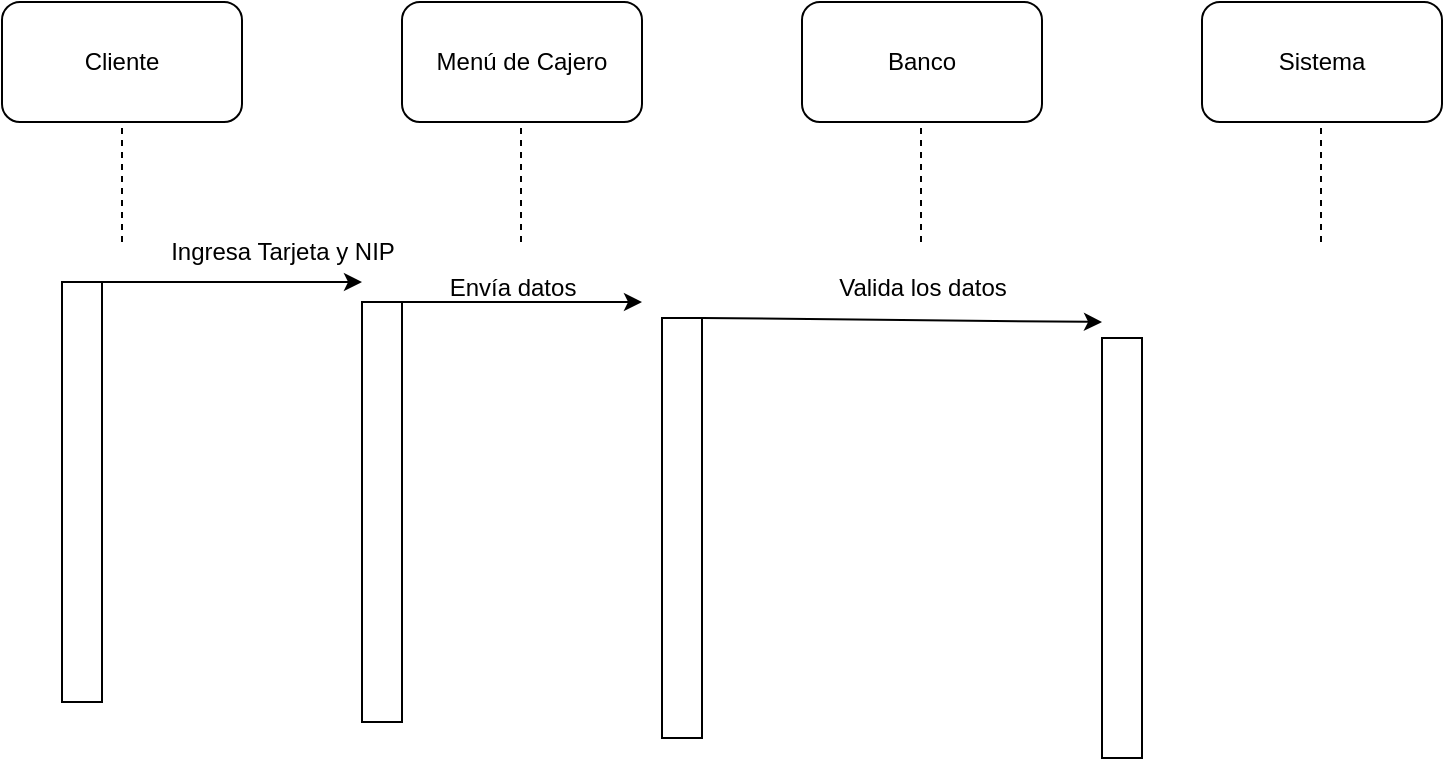<mxfile version="26.0.15">
  <diagram name="Página-1" id="4gXeBLV0kcNyFSFG2EZf">
    <mxGraphModel dx="2261" dy="780" grid="1" gridSize="10" guides="1" tooltips="1" connect="1" arrows="1" fold="1" page="1" pageScale="1" pageWidth="827" pageHeight="1169" math="0" shadow="0">
      <root>
        <mxCell id="0" />
        <mxCell id="1" parent="0" />
        <mxCell id="Z1vd-Ul70LxLhCUbHTAl-1" value="&lt;font style=&quot;vertical-align: inherit;&quot;&gt;&lt;font style=&quot;vertical-align: inherit;&quot;&gt;&lt;font style=&quot;vertical-align: inherit;&quot;&gt;&lt;font style=&quot;vertical-align: inherit;&quot;&gt;Cliente&lt;/font&gt;&lt;/font&gt;&lt;/font&gt;&lt;/font&gt;" style="rounded=1;whiteSpace=wrap;html=1;" vertex="1" parent="1">
          <mxGeometry x="-260" y="30" width="120" height="60" as="geometry" />
        </mxCell>
        <mxCell id="Z1vd-Ul70LxLhCUbHTAl-2" value="&lt;font style=&quot;vertical-align: inherit;&quot;&gt;&lt;font style=&quot;vertical-align: inherit;&quot;&gt;Menú de Cajero&lt;/font&gt;&lt;/font&gt;" style="rounded=1;whiteSpace=wrap;html=1;" vertex="1" parent="1">
          <mxGeometry x="-60" y="30" width="120" height="60" as="geometry" />
        </mxCell>
        <mxCell id="Z1vd-Ul70LxLhCUbHTAl-3" value="&lt;font style=&quot;vertical-align: inherit;&quot;&gt;&lt;font style=&quot;vertical-align: inherit;&quot;&gt;Banco&lt;/font&gt;&lt;/font&gt;" style="rounded=1;whiteSpace=wrap;html=1;" vertex="1" parent="1">
          <mxGeometry x="140" y="30" width="120" height="60" as="geometry" />
        </mxCell>
        <mxCell id="Z1vd-Ul70LxLhCUbHTAl-4" value="&lt;font style=&quot;vertical-align: inherit;&quot;&gt;&lt;font style=&quot;vertical-align: inherit;&quot;&gt;Sistema&lt;/font&gt;&lt;/font&gt;" style="rounded=1;whiteSpace=wrap;html=1;" vertex="1" parent="1">
          <mxGeometry x="340" y="30" width="120" height="60" as="geometry" />
        </mxCell>
        <mxCell id="Z1vd-Ul70LxLhCUbHTAl-6" value="" style="endArrow=none;dashed=1;html=1;rounded=0;entryX=0.5;entryY=1;entryDx=0;entryDy=0;" edge="1" parent="1" target="Z1vd-Ul70LxLhCUbHTAl-1">
          <mxGeometry width="50" height="50" relative="1" as="geometry">
            <mxPoint x="-200" y="150" as="sourcePoint" />
            <mxPoint x="-220" y="110" as="targetPoint" />
          </mxGeometry>
        </mxCell>
        <mxCell id="Z1vd-Ul70LxLhCUbHTAl-7" value="" style="endArrow=none;dashed=1;html=1;rounded=0;entryX=0.5;entryY=1;entryDx=0;entryDy=0;" edge="1" parent="1">
          <mxGeometry width="50" height="50" relative="1" as="geometry">
            <mxPoint x="-0.5" y="150" as="sourcePoint" />
            <mxPoint x="-0.5" y="90" as="targetPoint" />
            <Array as="points">
              <mxPoint x="-0.5" y="120" />
            </Array>
          </mxGeometry>
        </mxCell>
        <mxCell id="Z1vd-Ul70LxLhCUbHTAl-8" value="" style="endArrow=none;dashed=1;html=1;rounded=0;entryX=0.5;entryY=1;entryDx=0;entryDy=0;" edge="1" parent="1">
          <mxGeometry width="50" height="50" relative="1" as="geometry">
            <mxPoint x="199.5" y="150" as="sourcePoint" />
            <mxPoint x="199.5" y="90" as="targetPoint" />
          </mxGeometry>
        </mxCell>
        <mxCell id="Z1vd-Ul70LxLhCUbHTAl-9" value="" style="endArrow=none;dashed=1;html=1;rounded=0;entryX=0.5;entryY=1;entryDx=0;entryDy=0;" edge="1" parent="1">
          <mxGeometry width="50" height="50" relative="1" as="geometry">
            <mxPoint x="399.5" y="150" as="sourcePoint" />
            <mxPoint x="399.5" y="90" as="targetPoint" />
          </mxGeometry>
        </mxCell>
        <mxCell id="Z1vd-Ul70LxLhCUbHTAl-10" value="" style="rounded=0;whiteSpace=wrap;html=1;" vertex="1" parent="1">
          <mxGeometry x="-230" y="170" width="20" height="210" as="geometry" />
        </mxCell>
        <mxCell id="Z1vd-Ul70LxLhCUbHTAl-12" value="" style="endArrow=classic;html=1;rounded=0;exitX=1;exitY=0;exitDx=0;exitDy=0;" edge="1" parent="1" source="Z1vd-Ul70LxLhCUbHTAl-10">
          <mxGeometry width="50" height="50" relative="1" as="geometry">
            <mxPoint x="-210" y="170" as="sourcePoint" />
            <mxPoint x="-80" y="170" as="targetPoint" />
          </mxGeometry>
        </mxCell>
        <mxCell id="Z1vd-Ul70LxLhCUbHTAl-13" value="&lt;font style=&quot;vertical-align: inherit;&quot;&gt;&lt;font style=&quot;vertical-align: inherit;&quot;&gt;Ingresa Tarjeta y NIP&lt;/font&gt;&lt;/font&gt;" style="text;html=1;align=center;verticalAlign=middle;resizable=0;points=[];autosize=1;strokeColor=none;fillColor=none;" vertex="1" parent="1">
          <mxGeometry x="-190" y="140" width="140" height="30" as="geometry" />
        </mxCell>
        <mxCell id="Z1vd-Ul70LxLhCUbHTAl-16" value="" style="rounded=0;whiteSpace=wrap;html=1;" vertex="1" parent="1">
          <mxGeometry x="-80" y="180" width="20" height="210" as="geometry" />
        </mxCell>
        <mxCell id="Z1vd-Ul70LxLhCUbHTAl-19" value="" style="endArrow=classic;html=1;rounded=0;exitX=1;exitY=0;exitDx=0;exitDy=0;" edge="1" parent="1" source="Z1vd-Ul70LxLhCUbHTAl-16">
          <mxGeometry width="50" height="50" relative="1" as="geometry">
            <mxPoint x="-40" y="190" as="sourcePoint" />
            <mxPoint x="60" y="180" as="targetPoint" />
          </mxGeometry>
        </mxCell>
        <mxCell id="Z1vd-Ul70LxLhCUbHTAl-20" value="&lt;font style=&quot;vertical-align: inherit;&quot;&gt;&lt;font style=&quot;vertical-align: inherit;&quot;&gt;Envía datos&lt;/font&gt;&lt;/font&gt;" style="text;html=1;align=center;verticalAlign=middle;resizable=0;points=[];autosize=1;strokeColor=none;fillColor=none;" vertex="1" parent="1">
          <mxGeometry x="-50" y="158" width="90" height="30" as="geometry" />
        </mxCell>
        <mxCell id="Z1vd-Ul70LxLhCUbHTAl-21" value="" style="rounded=0;whiteSpace=wrap;html=1;" vertex="1" parent="1">
          <mxGeometry x="70" y="188" width="20" height="210" as="geometry" />
        </mxCell>
        <mxCell id="Z1vd-Ul70LxLhCUbHTAl-22" value="" style="endArrow=classic;html=1;rounded=0;exitX=1;exitY=0;exitDx=0;exitDy=0;" edge="1" parent="1" source="Z1vd-Ul70LxLhCUbHTAl-21">
          <mxGeometry width="50" height="50" relative="1" as="geometry">
            <mxPoint x="90" y="190" as="sourcePoint" />
            <mxPoint x="290" y="190" as="targetPoint" />
          </mxGeometry>
        </mxCell>
        <mxCell id="Z1vd-Ul70LxLhCUbHTAl-23" value="&lt;font style=&quot;vertical-align: inherit;&quot;&gt;&lt;font style=&quot;vertical-align: inherit;&quot;&gt;Valida los datos&lt;/font&gt;&lt;/font&gt;" style="text;html=1;align=center;verticalAlign=middle;resizable=0;points=[];autosize=1;strokeColor=none;fillColor=none;" vertex="1" parent="1">
          <mxGeometry x="145" y="158" width="110" height="30" as="geometry" />
        </mxCell>
        <mxCell id="Z1vd-Ul70LxLhCUbHTAl-24" value="" style="rounded=0;whiteSpace=wrap;html=1;" vertex="1" parent="1">
          <mxGeometry x="290" y="198" width="20" height="210" as="geometry" />
        </mxCell>
      </root>
    </mxGraphModel>
  </diagram>
</mxfile>
